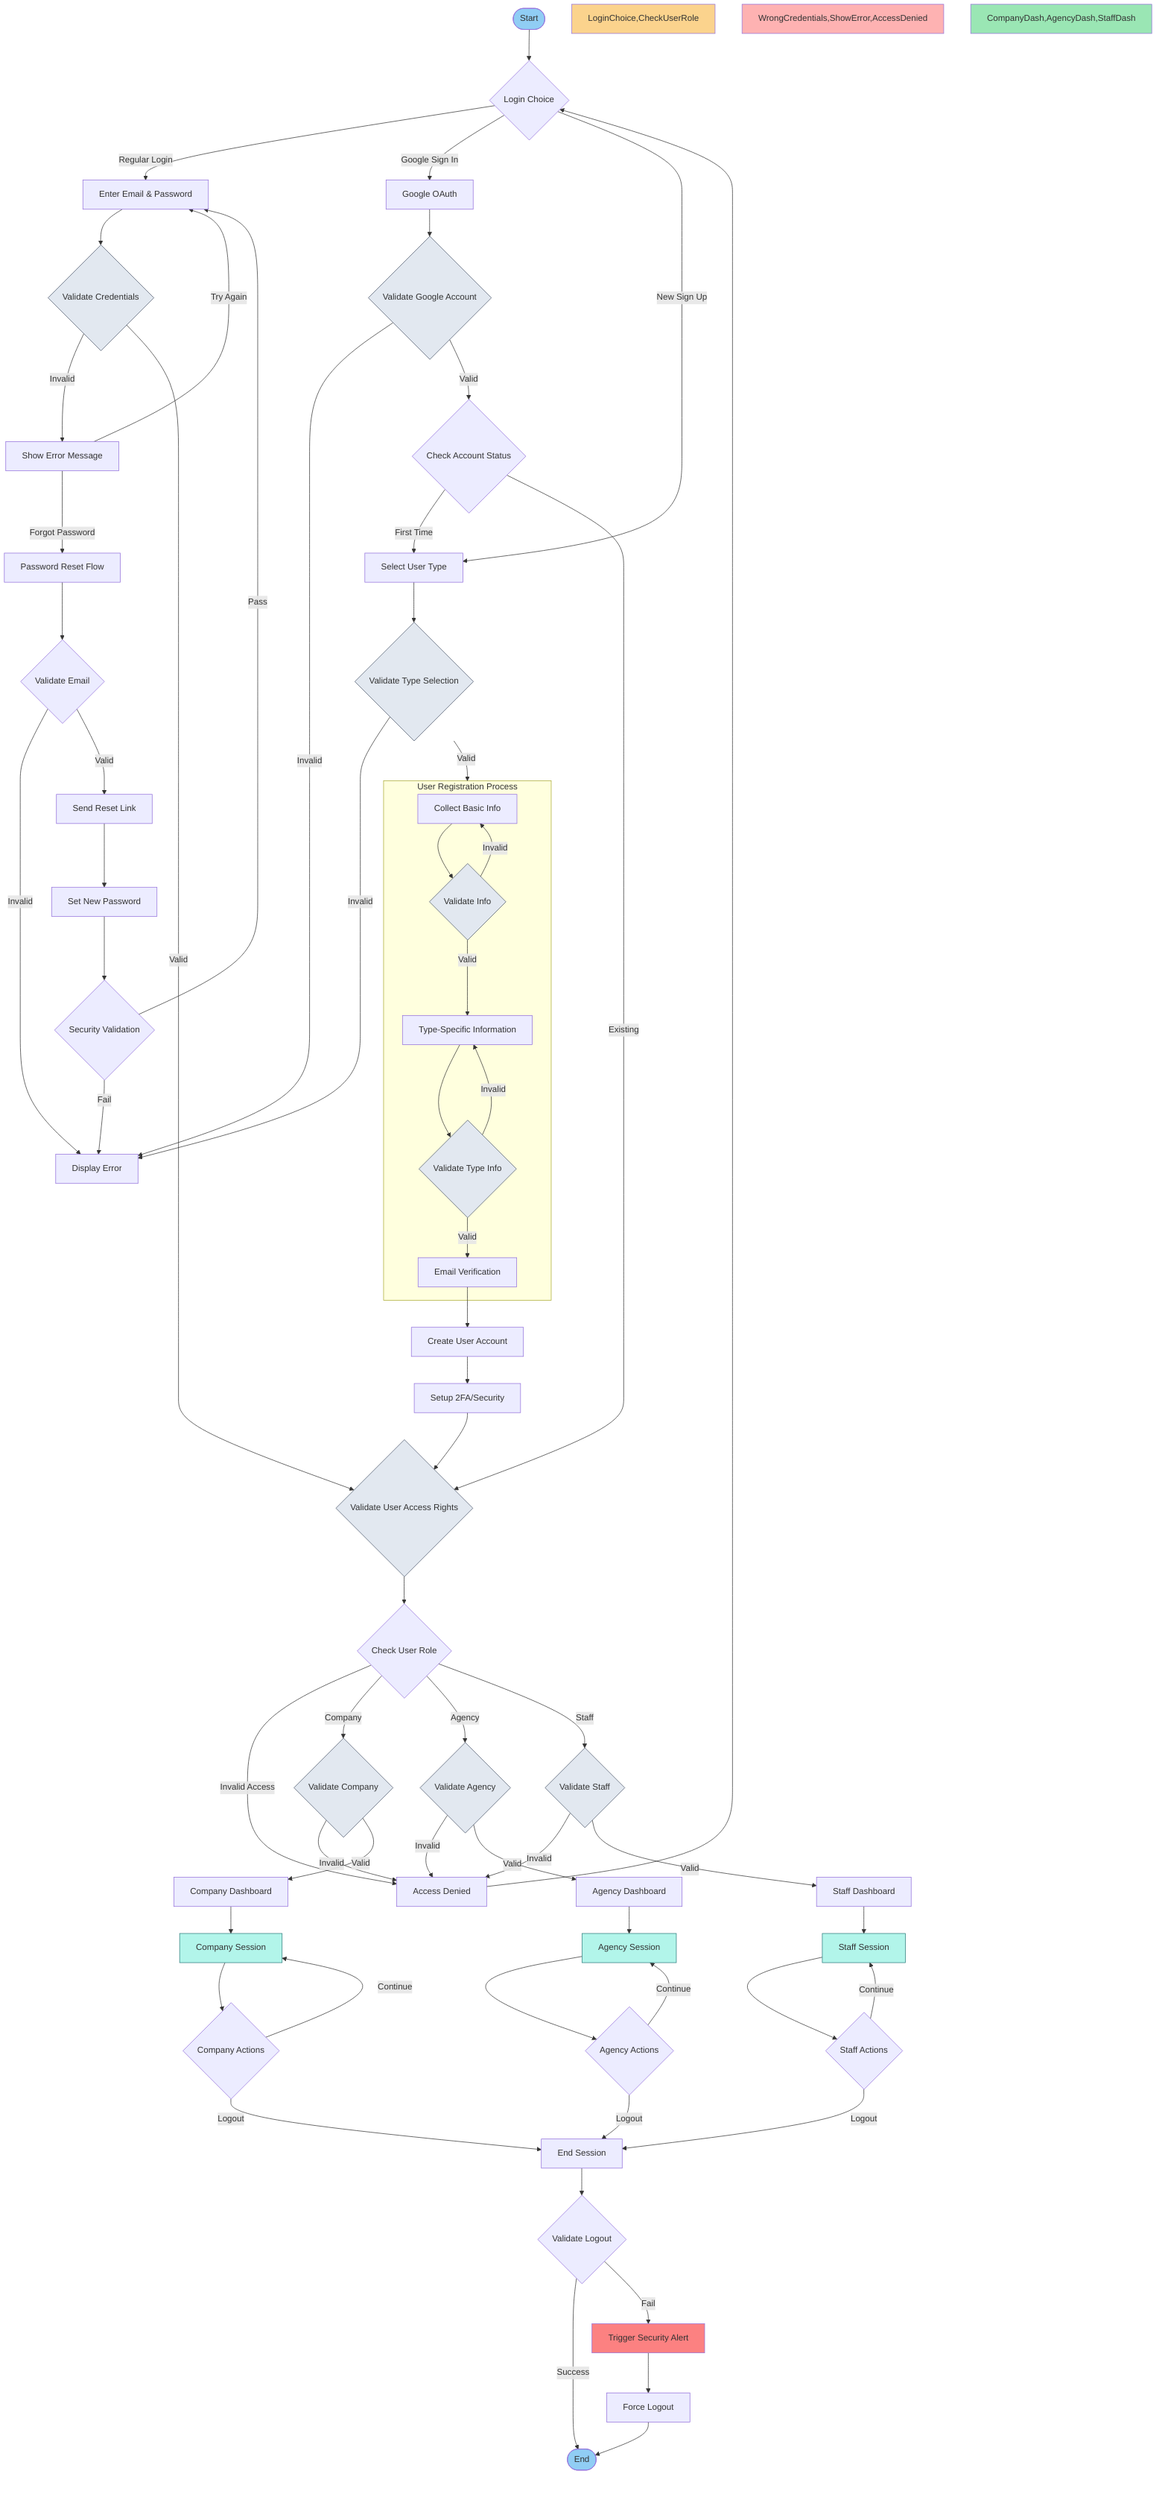 flowchart TD
    Start([Start]) --> LoginChoice{Login Choice}
    
    %% Regular Login Path
    LoginChoice -->|Regular Login| ExistingUser[Enter Email & Password]
    ExistingUser --> ValidateCredentials{Validate Credentials}
    ValidateCredentials -->|Invalid| WrongCredentials[Show Error Message]
    WrongCredentials -->|Try Again| ExistingUser
    WrongCredentials -->|Forgot Password| ResetPassword[Password Reset Flow]
    ResetPassword --> ValidateEmail{Validate Email}
    ValidateEmail -->|Invalid| ShowError[Display Error]
    ValidateEmail -->|Valid| SendResetEmail[Send Reset Link]
    SendResetEmail --> NewPassword[Set New Password]
    NewPassword --> SecurityCheck{Security Validation}
    SecurityCheck -->|Pass| ExistingUser
    SecurityCheck -->|Fail| ShowError
    
    %% Google Sign In Path
    LoginChoice -->|Google Sign In| GoogleAuth[Google OAuth]
    GoogleAuth --> ValidateGoogle{Validate Google Account}
    ValidateGoogle -->|Invalid| ShowError
    ValidateGoogle -->|Valid| CheckGoogleAccount{Check Account Status}
    CheckGoogleAccount -->|First Time| SelectUserType[Select User Type]
    CheckGoogleAccount -->|Existing| ValidateUserAccess
    
    %% New Sign Up Path
    LoginChoice -->|New Sign Up| SelectUserType
    SelectUserType --> ValidateUserType{Validate Type Selection}
    ValidateUserType -->|Invalid| ShowError
    ValidateUserType -->|Valid| RegistrationFlow

    subgraph RegistrationFlow[User Registration Process]
        BasicInfo[Collect Basic Info] --> ValidateInfo{Validate Info}
        ValidateInfo -->|Invalid| BasicInfo
        ValidateInfo -->|Valid| TypeSpecificInfo[Type-Specific Information]
        TypeSpecificInfo --> ValidateTypeInfo{Validate Type Info}
        ValidateTypeInfo -->|Invalid| TypeSpecificInfo
        ValidateTypeInfo -->|Valid| EmailVerification[Email Verification]
    end

    EmailVerification --> CreateAccount[Create User Account]
    CreateAccount --> SetupMFA[Setup 2FA/Security]
    SetupMFA --> ValidateUserAccess
    
    %% Access Control and Dashboard Routing
    ValidateCredentials -->|Valid| ValidateUserAccess{Validate User Access Rights}
    
    ValidateUserAccess --> CheckUserRole{Check User Role}
    CheckUserRole -->|Invalid Access| AccessDenied[Access Denied]
    AccessDenied --> LoginChoice

    CheckUserRole -->|Company| ValidateCompany{Validate Company}
    CheckUserRole -->|Agency| ValidateAgency{Validate Agency}
    CheckUserRole -->|Staff| ValidateStaff{Validate Staff}

    ValidateCompany -->|Invalid| AccessDenied
    ValidateCompany -->|Valid| CompanyDash[Company Dashboard]
    
    ValidateAgency -->|Invalid| AccessDenied
    ValidateAgency -->|Valid| AgencyDash[Agency Dashboard]
    
    ValidateStaff -->|Invalid| AccessDenied
    ValidateStaff -->|Valid| StaffDash[Staff Dashboard]

    %% Dashboard Sessions
    CompanyDash --> CompanySession[Company Session]
    AgencyDash --> AgencySession[Agency Session]
    StaffDash --> StaffSession[Staff Session]

    CompanySession --> CompanyActions{Company Actions}
    CompanyActions -->|Continue| CompanySession
    CompanyActions -->|Logout| SessionEnd[End Session]

    AgencySession --> AgencyActions{Agency Actions}
    AgencyActions -->|Continue| AgencySession
    AgencyActions -->|Logout| SessionEnd

    StaffSession --> StaffActions{Staff Actions}
    StaffActions -->|Continue| StaffSession
    StaffActions -->|Logout| SessionEnd

    SessionEnd --> ValidateLogout{Validate Logout}
    ValidateLogout -->|Success| End([End])
    ValidateLogout -->|Fail| SecurityAlert[Trigger Security Alert]
    SecurityAlert --> ForceLogout[Force Logout]
    ForceLogout --> End

    %% Styling
    style Start fill:#90cdf4
    style End fill:#90cdf4
    style LoginChoice,CheckUserRole fill:#fbd38d
    style WrongCredentials,ShowError,AccessDenied fill:#feb2b2
    style CompanyDash,AgencyDash,StaffDash fill:#9ae6b4
    style SecurityAlert fill:#fc8181
    
    classDef validationBox fill:#e2e8f0,stroke:#4a5568
    class ValidateCredentials,ValidateGoogle,ValidateUserType,ValidateInfo,ValidateTypeInfo,ValidateUserAccess,ValidateCompany,ValidateAgency,ValidateStaff validationBox
    
    classDef sessionBox fill:#b2f5ea,stroke:#2c7a7b
    class CompanySession,AgencySession,StaffSession sessionBox
